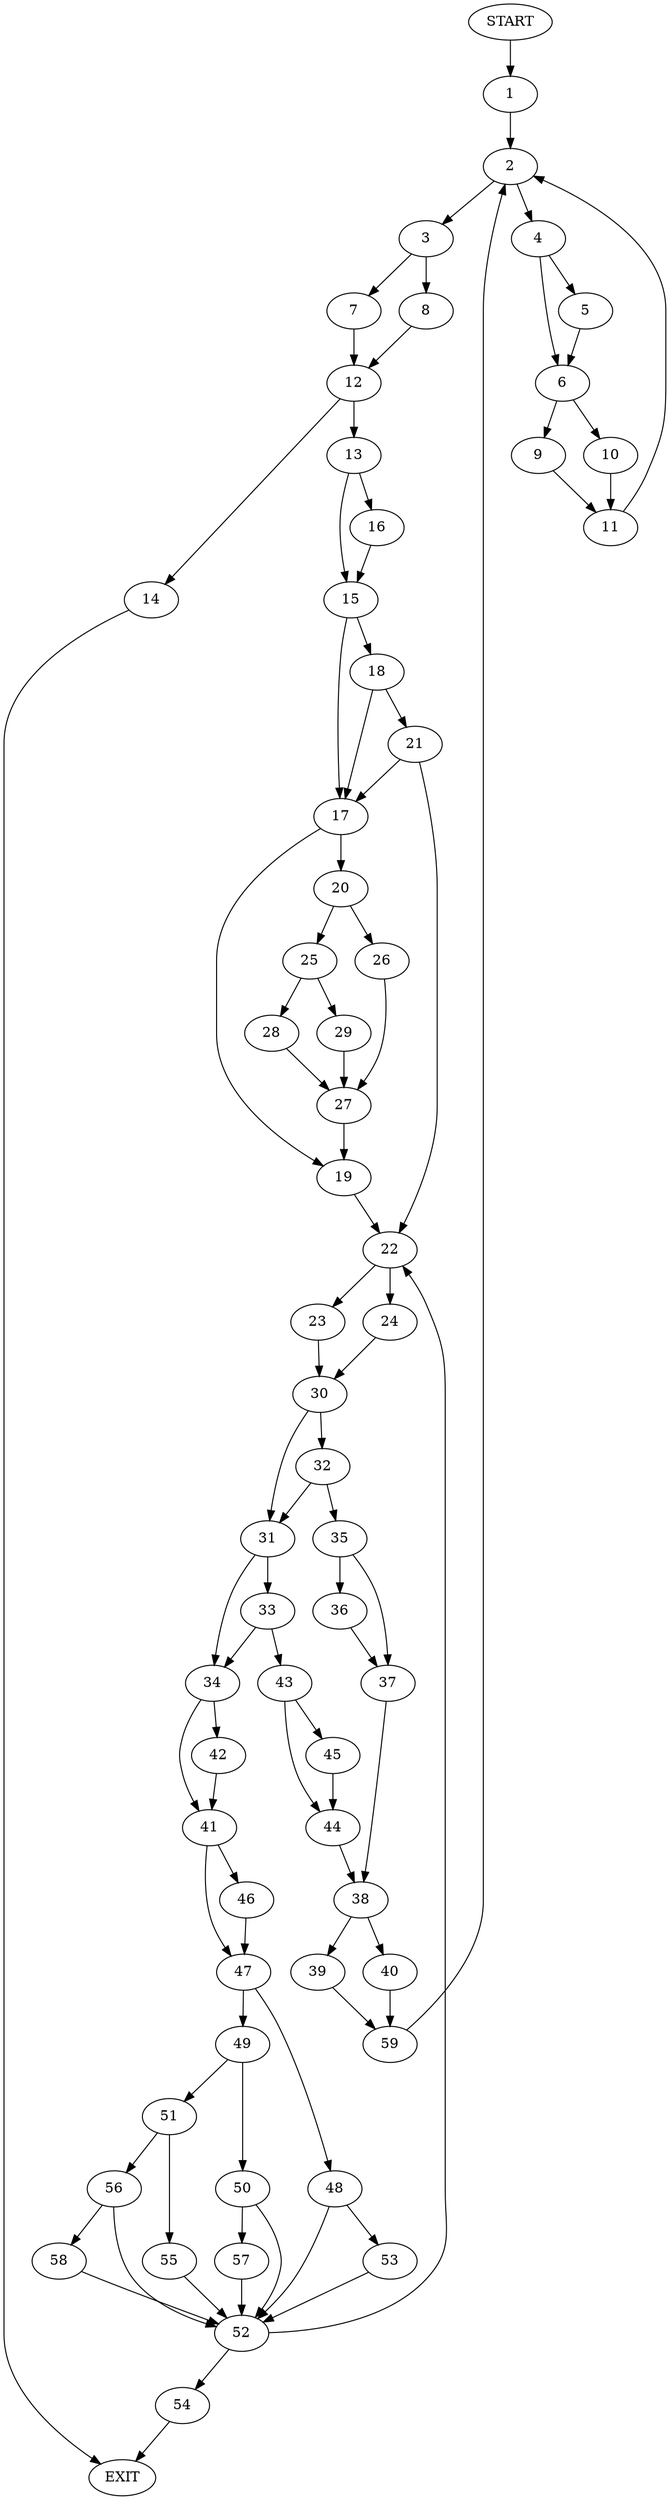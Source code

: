 digraph {
0 [label="START"]
60 [label="EXIT"]
0 -> 1
1 -> 2
2 -> 3
2 -> 4
4 -> 5
4 -> 6
3 -> 7
3 -> 8
5 -> 6
6 -> 9
6 -> 10
9 -> 11
10 -> 11
11 -> 2
7 -> 12
8 -> 12
12 -> 13
12 -> 14
14 -> 60
13 -> 15
13 -> 16
16 -> 15
15 -> 17
15 -> 18
17 -> 19
17 -> 20
18 -> 17
18 -> 21
21 -> 22
21 -> 17
22 -> 23
22 -> 24
20 -> 25
20 -> 26
19 -> 22
26 -> 27
25 -> 28
25 -> 29
27 -> 19
28 -> 27
29 -> 27
23 -> 30
24 -> 30
30 -> 31
30 -> 32
31 -> 33
31 -> 34
32 -> 35
32 -> 31
35 -> 36
35 -> 37
37 -> 38
36 -> 37
38 -> 39
38 -> 40
34 -> 41
34 -> 42
33 -> 34
33 -> 43
43 -> 44
43 -> 45
45 -> 44
44 -> 38
42 -> 41
41 -> 46
41 -> 47
47 -> 48
47 -> 49
46 -> 47
49 -> 50
49 -> 51
48 -> 52
48 -> 53
53 -> 52
52 -> 22
52 -> 54
51 -> 55
51 -> 56
50 -> 52
50 -> 57
57 -> 52
55 -> 52
56 -> 58
56 -> 52
58 -> 52
54 -> 60
40 -> 59
39 -> 59
59 -> 2
}

